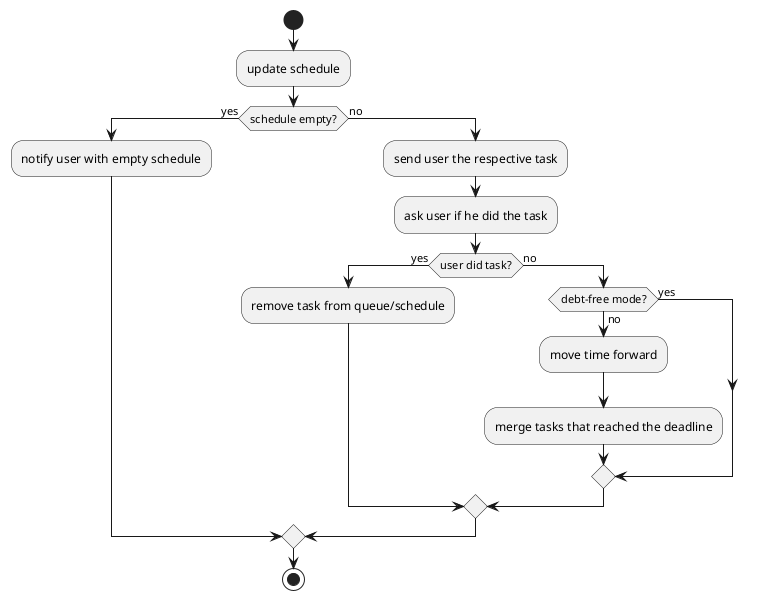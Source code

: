 @startuml daily workflow
start
:update schedule;

if (schedule empty?) then (yes)
  :notify user with empty schedule;
else (no)
  :send user the respective task;
  :ask user if he did the task;

  if (user did task?) then (yes)
    :remove task from queue/schedule;
  else (no)
  
    if (debt-free mode?) then (yes)
    else (no)
      :move time forward;
      :merge tasks that reached the deadline;
    endif

  endif

endif

stop
@enduml